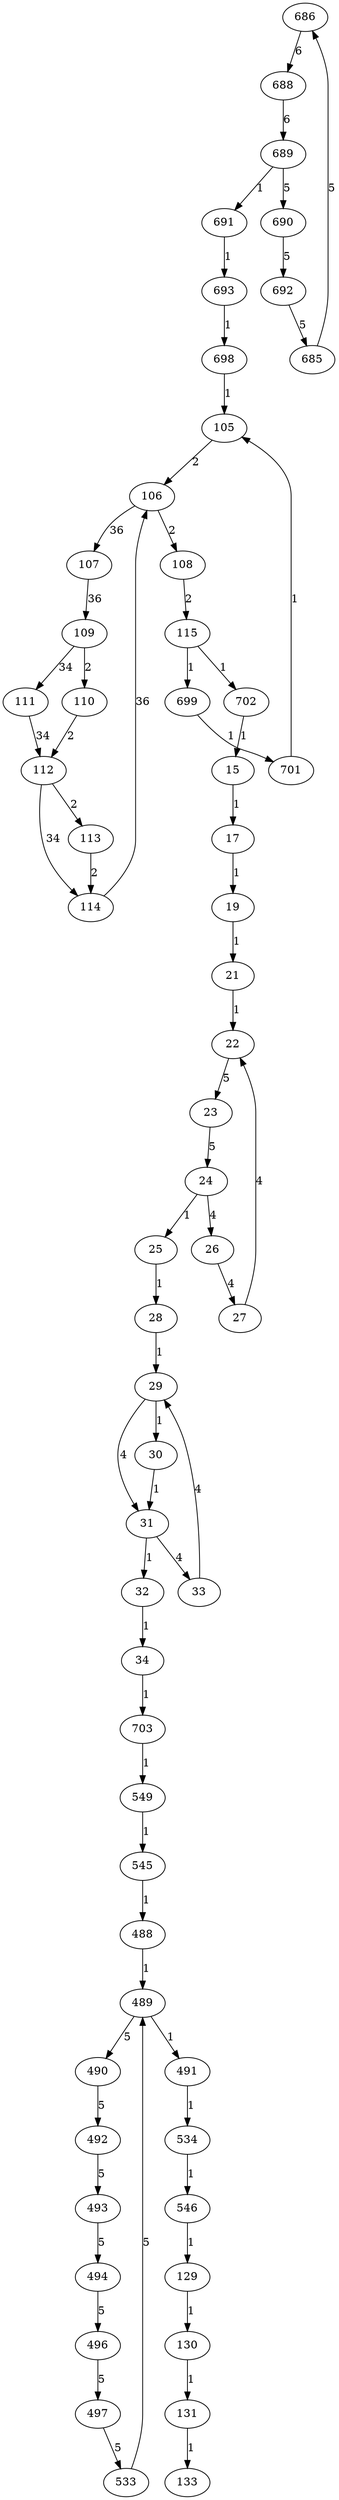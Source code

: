 digraph cfg {
686 -> 688 [ label = "6" ]
688 -> 689 [ label = "6" ]
689 -> 690 [ label = "5" ]
689 -> 691 [ label = "1" ]
690 -> 692 [ label = "5" ]
692 -> 685 [ label = "5" ]
685 -> 686 [ label = "5" ]
691 -> 693 [ label = "1" ]
693 -> 698 [ label = "1" ]
698 -> 105 [ label = "1" ]
105 -> 106 [ label = "2" ]
106 -> 107 [ label = "36" ]
106 -> 108 [ label = "2" ]
107 -> 109 [ label = "36" ]
109 -> 111 [ label = "34" ]
109 -> 110 [ label = "2" ]
111 -> 112 [ label = "34" ]
112 -> 114 [ label = "34" ]
112 -> 113 [ label = "2" ]
114 -> 106 [ label = "36" ]
110 -> 112 [ label = "2" ]
113 -> 114 [ label = "2" ]
108 -> 115 [ label = "2" ]
115 -> 699 [ label = "1" ]
115 -> 702 [ label = "1" ]
699 -> 701 [ label = "1" ]
701 -> 105 [ label = "1" ]
702 -> 15 [ label = "1" ]
15 -> 17 [ label = "1" ]
17 -> 19 [ label = "1" ]
19 -> 21 [ label = "1" ]
21 -> 22 [ label = "1" ]
22 -> 23 [ label = "5" ]
23 -> 24 [ label = "5" ]
24 -> 26 [ label = "4" ]
24 -> 25 [ label = "1" ]
26 -> 27 [ label = "4" ]
27 -> 22 [ label = "4" ]
25 -> 28 [ label = "1" ]
28 -> 29 [ label = "1" ]
29 -> 30 [ label = "1" ]
29 -> 31 [ label = "4" ]
30 -> 31 [ label = "1" ]
31 -> 33 [ label = "4" ]
31 -> 32 [ label = "1" ]
33 -> 29 [ label = "4" ]
32 -> 34 [ label = "1" ]
34 -> 703 [ label = "1" ]
703 -> 549 [ label = "1" ]
549 -> 545 [ label = "1" ]
545 -> 488 [ label = "1" ]
488 -> 489 [ label = "1" ]
489 -> 490 [ label = "5" ]
489 -> 491 [ label = "1" ]
490 -> 492 [ label = "5" ]
492 -> 493 [ label = "5" ]
493 -> 494 [ label = "5" ]
494 -> 496 [ label = "5" ]
496 -> 497 [ label = "5" ]
497 -> 533 [ label = "5" ]
533 -> 489 [ label = "5" ]
491 -> 534 [ label = "1" ]
534 -> 546 [ label = "1" ]
546 -> 129 [ label = "1" ]
129 -> 130 [ label = "1" ]
130 -> 131 [ label = "1" ]
131 -> 133 [ label = "1" ]
}
